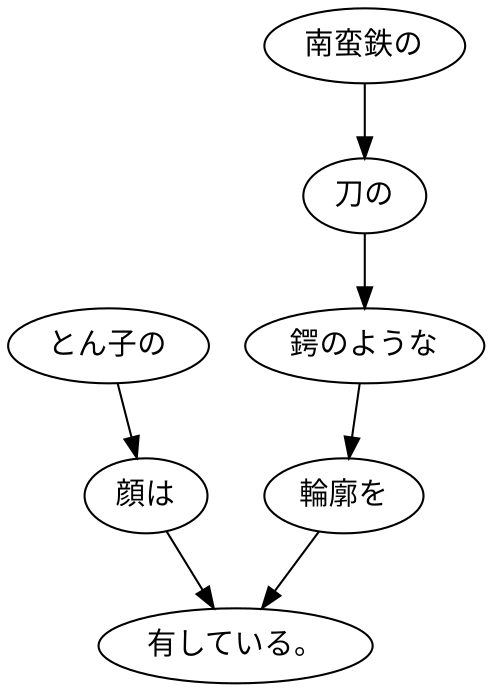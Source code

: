 digraph graph6595 {
	node0 [label="とん子の"];
	node1 [label="顔は"];
	node2 [label="南蛮鉄の"];
	node3 [label="刀の"];
	node4 [label="鍔のような"];
	node5 [label="輪廓を"];
	node6 [label="有している。"];
	node0 -> node1;
	node1 -> node6;
	node2 -> node3;
	node3 -> node4;
	node4 -> node5;
	node5 -> node6;
}

